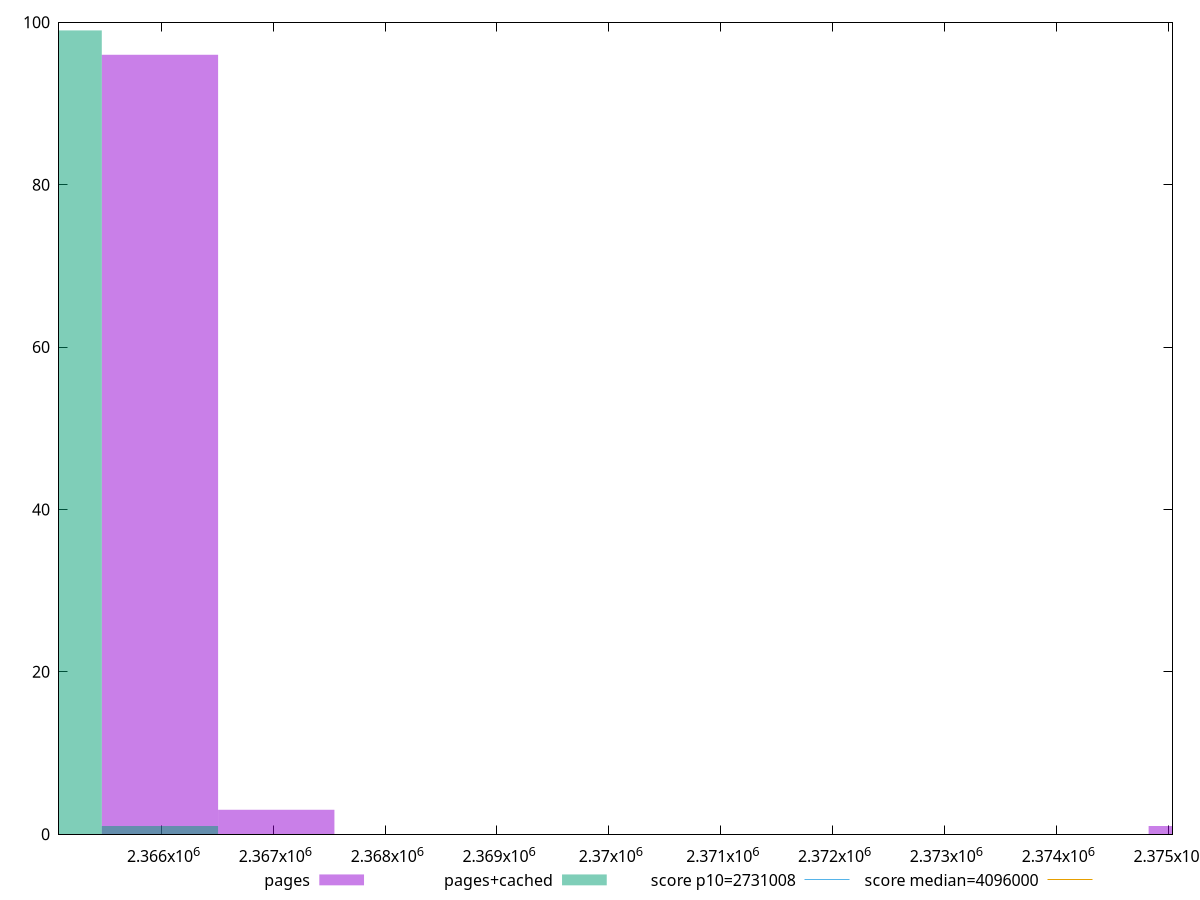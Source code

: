 reset

$pages <<EOF
2375346.484005154 1
2365986.5372643284 96
2367026.5313466424 3
EOF

$pagesCached <<EOF
2365986.5372643284 1
2364946.5431820145 99
EOF

set key outside below
set boxwidth 1039.9940823139905
set xrange [2365084:2375040]
set yrange [0:100]
set trange [0:100]
set style fill transparent solid 0.5 noborder

set parametric
set terminal svg size 640, 500 enhanced background rgb 'white'
set output "report_00009_2021-02-08T22-37-41.559Z/total-byte-weight/comparison/histogram/0_vs_1.svg"

plot $pages title "pages" with boxes, \
     $pagesCached title "pages+cached" with boxes, \
     2731008,t title "score p10=2731008", \
     4096000,t title "score median=4096000"

reset
